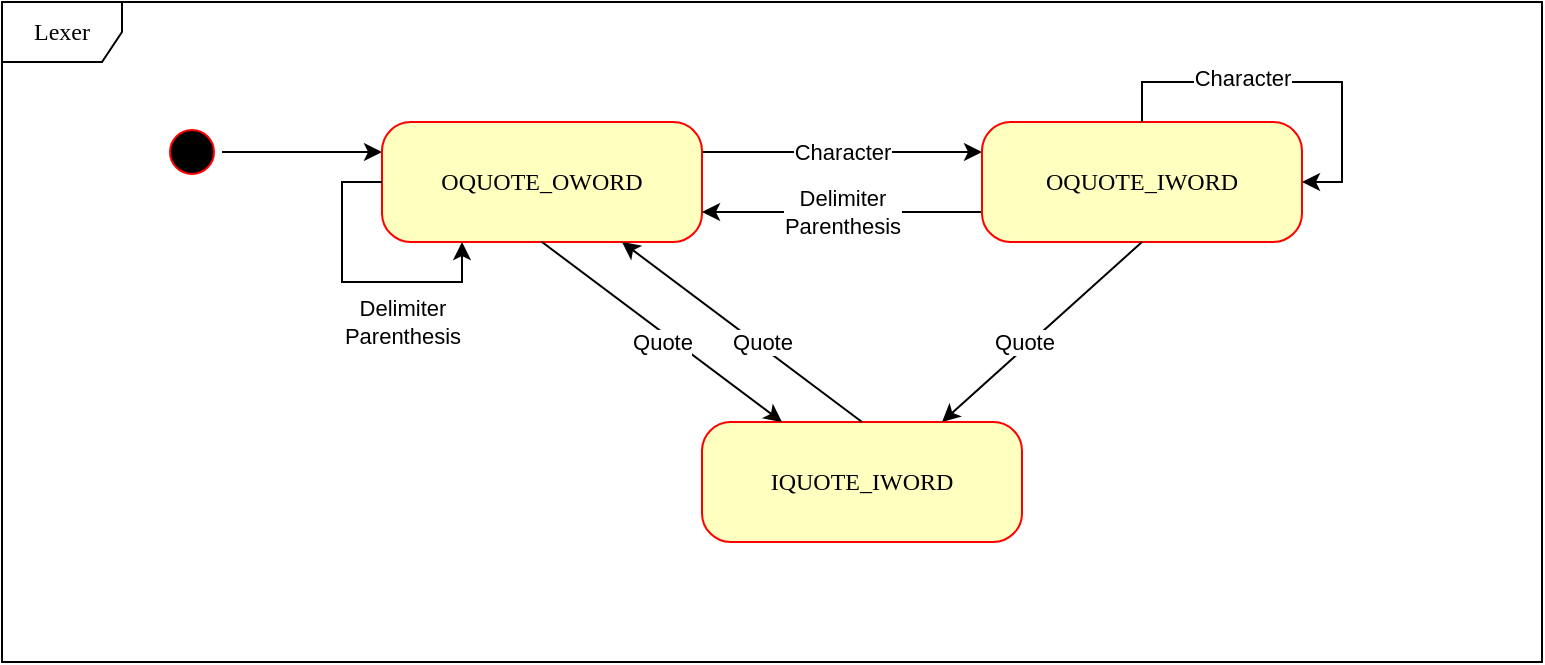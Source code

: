<mxfile version="13.2.1" type="device"><diagram name="Page-1" id="58cdce13-f638-feb5-8d6f-7d28b1aa9fa0"><mxGraphModel dx="1422" dy="756" grid="1" gridSize="10" guides="1" tooltips="1" connect="1" arrows="1" fold="1" page="1" pageScale="1" pageWidth="1100" pageHeight="850" background="#ffffff" math="0" shadow="0"><root><mxCell id="0"/><mxCell id="1" parent="0"/><mxCell id="ACf5FWbfpPmrsSgl0tkW-20" style="edgeStyle=orthogonalEdgeStyle;rounded=0;orthogonalLoop=1;jettySize=auto;html=1;exitX=0.5;exitY=0;exitDx=0;exitDy=0;entryX=0;entryY=0.25;entryDx=0;entryDy=0;" edge="1" parent="1" source="382b91b5511bd0f7-1" target="ACf5FWbfpPmrsSgl0tkW-1"><mxGeometry relative="1" as="geometry"/></mxCell><mxCell id="382b91b5511bd0f7-1" value="" style="ellipse;html=1;shape=startState;fillColor=#000000;strokeColor=#ff0000;rounded=1;shadow=0;comic=0;labelBackgroundColor=none;fontFamily=Verdana;fontSize=12;fontColor=#000000;align=center;direction=south;" parent="1" vertex="1"><mxGeometry x="130" y="120" width="30" height="30" as="geometry"/></mxCell><mxCell id="2a3bc250acf0617d-8" value="Lexer" style="shape=umlFrame;whiteSpace=wrap;html=1;rounded=1;shadow=0;comic=0;labelBackgroundColor=none;strokeWidth=1;fontFamily=Verdana;fontSize=12;align=center;" parent="1" vertex="1"><mxGeometry x="50" y="60" width="770" height="330" as="geometry"/></mxCell><mxCell id="ACf5FWbfpPmrsSgl0tkW-6" style="edgeStyle=orthogonalEdgeStyle;rounded=0;orthogonalLoop=1;jettySize=auto;html=1;exitX=1;exitY=0.25;exitDx=0;exitDy=0;entryX=0;entryY=0.25;entryDx=0;entryDy=0;" edge="1" parent="1" source="ACf5FWbfpPmrsSgl0tkW-1" target="ACf5FWbfpPmrsSgl0tkW-2"><mxGeometry relative="1" as="geometry"/></mxCell><mxCell id="ACf5FWbfpPmrsSgl0tkW-7" value="Character" style="edgeLabel;html=1;align=center;verticalAlign=middle;resizable=0;points=[];" vertex="1" connectable="0" parent="ACf5FWbfpPmrsSgl0tkW-6"><mxGeometry x="-0.343" y="1" relative="1" as="geometry"><mxPoint x="24" y="1" as="offset"/></mxGeometry></mxCell><mxCell id="ACf5FWbfpPmrsSgl0tkW-1" value="OQUOTE_OWORD" style="rounded=1;whiteSpace=wrap;html=1;arcSize=24;fillColor=#ffffc0;strokeColor=#ff0000;shadow=0;comic=0;labelBackgroundColor=none;fontFamily=Verdana;fontSize=12;fontColor=#000000;align=center;" vertex="1" parent="1"><mxGeometry x="240" y="120" width="160" height="60" as="geometry"/></mxCell><mxCell id="ACf5FWbfpPmrsSgl0tkW-8" style="edgeStyle=orthogonalEdgeStyle;rounded=0;orthogonalLoop=1;jettySize=auto;html=1;exitX=0;exitY=0.75;exitDx=0;exitDy=0;entryX=1;entryY=0.75;entryDx=0;entryDy=0;" edge="1" parent="1" source="ACf5FWbfpPmrsSgl0tkW-2" target="ACf5FWbfpPmrsSgl0tkW-1"><mxGeometry relative="1" as="geometry"/></mxCell><mxCell id="ACf5FWbfpPmrsSgl0tkW-9" value="&lt;div&gt;Delimiter&lt;/div&gt;&lt;div&gt;Parenthesis&lt;/div&gt;" style="edgeLabel;html=1;align=center;verticalAlign=middle;resizable=0;points=[];" vertex="1" connectable="0" parent="ACf5FWbfpPmrsSgl0tkW-8"><mxGeometry x="0.3" y="-4" relative="1" as="geometry"><mxPoint x="21" y="4" as="offset"/></mxGeometry></mxCell><mxCell id="ACf5FWbfpPmrsSgl0tkW-2" value="OQUOTE_IWORD" style="rounded=1;whiteSpace=wrap;html=1;arcSize=24;fillColor=#ffffc0;strokeColor=#ff0000;shadow=0;comic=0;labelBackgroundColor=none;fontFamily=Verdana;fontSize=12;fontColor=#000000;align=center;" vertex="1" parent="1"><mxGeometry x="540" y="120" width="160" height="60" as="geometry"/></mxCell><mxCell id="ACf5FWbfpPmrsSgl0tkW-3" value="IQUOTE_IWORD" style="rounded=1;whiteSpace=wrap;html=1;arcSize=24;fillColor=#ffffc0;strokeColor=#ff0000;shadow=0;comic=0;labelBackgroundColor=none;fontFamily=Verdana;fontSize=12;fontColor=#000000;align=center;" vertex="1" parent="1"><mxGeometry x="400" y="270" width="160" height="60" as="geometry"/></mxCell><mxCell id="ACf5FWbfpPmrsSgl0tkW-14" style="edgeStyle=orthogonalEdgeStyle;rounded=0;orthogonalLoop=1;jettySize=auto;html=1;exitX=0.5;exitY=0;exitDx=0;exitDy=0;entryX=1;entryY=0.5;entryDx=0;entryDy=0;" edge="1" parent="1" source="ACf5FWbfpPmrsSgl0tkW-2" target="ACf5FWbfpPmrsSgl0tkW-2"><mxGeometry relative="1" as="geometry"/></mxCell><mxCell id="ACf5FWbfpPmrsSgl0tkW-15" value="Character" style="edgeLabel;html=1;align=center;verticalAlign=middle;resizable=0;points=[];" vertex="1" connectable="0" parent="ACf5FWbfpPmrsSgl0tkW-14"><mxGeometry x="-0.579" y="2" relative="1" as="geometry"><mxPoint x="30" as="offset"/></mxGeometry></mxCell><mxCell id="ACf5FWbfpPmrsSgl0tkW-17" style="edgeStyle=orthogonalEdgeStyle;rounded=0;orthogonalLoop=1;jettySize=auto;html=1;exitX=0;exitY=0.5;exitDx=0;exitDy=0;entryX=0.25;entryY=1;entryDx=0;entryDy=0;" edge="1" parent="1" source="ACf5FWbfpPmrsSgl0tkW-1" target="ACf5FWbfpPmrsSgl0tkW-1"><mxGeometry relative="1" as="geometry"/></mxCell><mxCell id="ACf5FWbfpPmrsSgl0tkW-18" value="&lt;div&gt;Delimiter&lt;/div&gt;&lt;div&gt;Parenthesis&lt;/div&gt;" style="edgeLabel;html=1;align=center;verticalAlign=middle;resizable=0;points=[];" vertex="1" connectable="0" parent="1"><mxGeometry x="250" y="220" as="geometry"/></mxCell><mxCell id="ACf5FWbfpPmrsSgl0tkW-22" value="" style="endArrow=classic;html=1;entryX=0.75;entryY=1;entryDx=0;entryDy=0;exitX=0.5;exitY=0;exitDx=0;exitDy=0;" edge="1" parent="1" source="ACf5FWbfpPmrsSgl0tkW-3" target="ACf5FWbfpPmrsSgl0tkW-1"><mxGeometry width="50" height="50" relative="1" as="geometry"><mxPoint x="520" y="380" as="sourcePoint"/><mxPoint x="570" y="330" as="targetPoint"/></mxGeometry></mxCell><mxCell id="ACf5FWbfpPmrsSgl0tkW-26" value="Quote" style="edgeLabel;html=1;align=center;verticalAlign=middle;resizable=0;points=[];" vertex="1" connectable="0" parent="ACf5FWbfpPmrsSgl0tkW-22"><mxGeometry x="-0.168" y="-3" relative="1" as="geometry"><mxPoint x="-2.2" as="offset"/></mxGeometry></mxCell><mxCell id="ACf5FWbfpPmrsSgl0tkW-24" value="" style="endArrow=classic;html=1;exitX=0.5;exitY=1;exitDx=0;exitDy=0;entryX=0.25;entryY=0;entryDx=0;entryDy=0;" edge="1" parent="1" source="ACf5FWbfpPmrsSgl0tkW-1" target="ACf5FWbfpPmrsSgl0tkW-3"><mxGeometry width="50" height="50" relative="1" as="geometry"><mxPoint x="520" y="380" as="sourcePoint"/><mxPoint x="570" y="330" as="targetPoint"/></mxGeometry></mxCell><mxCell id="ACf5FWbfpPmrsSgl0tkW-25" value="Quote" style="edgeLabel;html=1;align=center;verticalAlign=middle;resizable=0;points=[];" vertex="1" connectable="0" parent="ACf5FWbfpPmrsSgl0tkW-24"><mxGeometry x="-0.224" y="-3" relative="1" as="geometry"><mxPoint x="15.4" y="12.8" as="offset"/></mxGeometry></mxCell><mxCell id="ACf5FWbfpPmrsSgl0tkW-28" value="" style="endArrow=classic;html=1;exitX=0.5;exitY=1;exitDx=0;exitDy=0;entryX=0.75;entryY=0;entryDx=0;entryDy=0;" edge="1" parent="1" source="ACf5FWbfpPmrsSgl0tkW-2" target="ACf5FWbfpPmrsSgl0tkW-3"><mxGeometry width="50" height="50" relative="1" as="geometry"><mxPoint x="520" y="380" as="sourcePoint"/><mxPoint x="570" y="330" as="targetPoint"/></mxGeometry></mxCell><mxCell id="ACf5FWbfpPmrsSgl0tkW-29" value="Quote" style="edgeLabel;html=1;align=center;verticalAlign=middle;resizable=0;points=[];" vertex="1" connectable="0" parent="ACf5FWbfpPmrsSgl0tkW-28"><mxGeometry x="-0.219" y="-3" relative="1" as="geometry"><mxPoint x="-18.6" y="16.77" as="offset"/></mxGeometry></mxCell></root></mxGraphModel></diagram></mxfile>